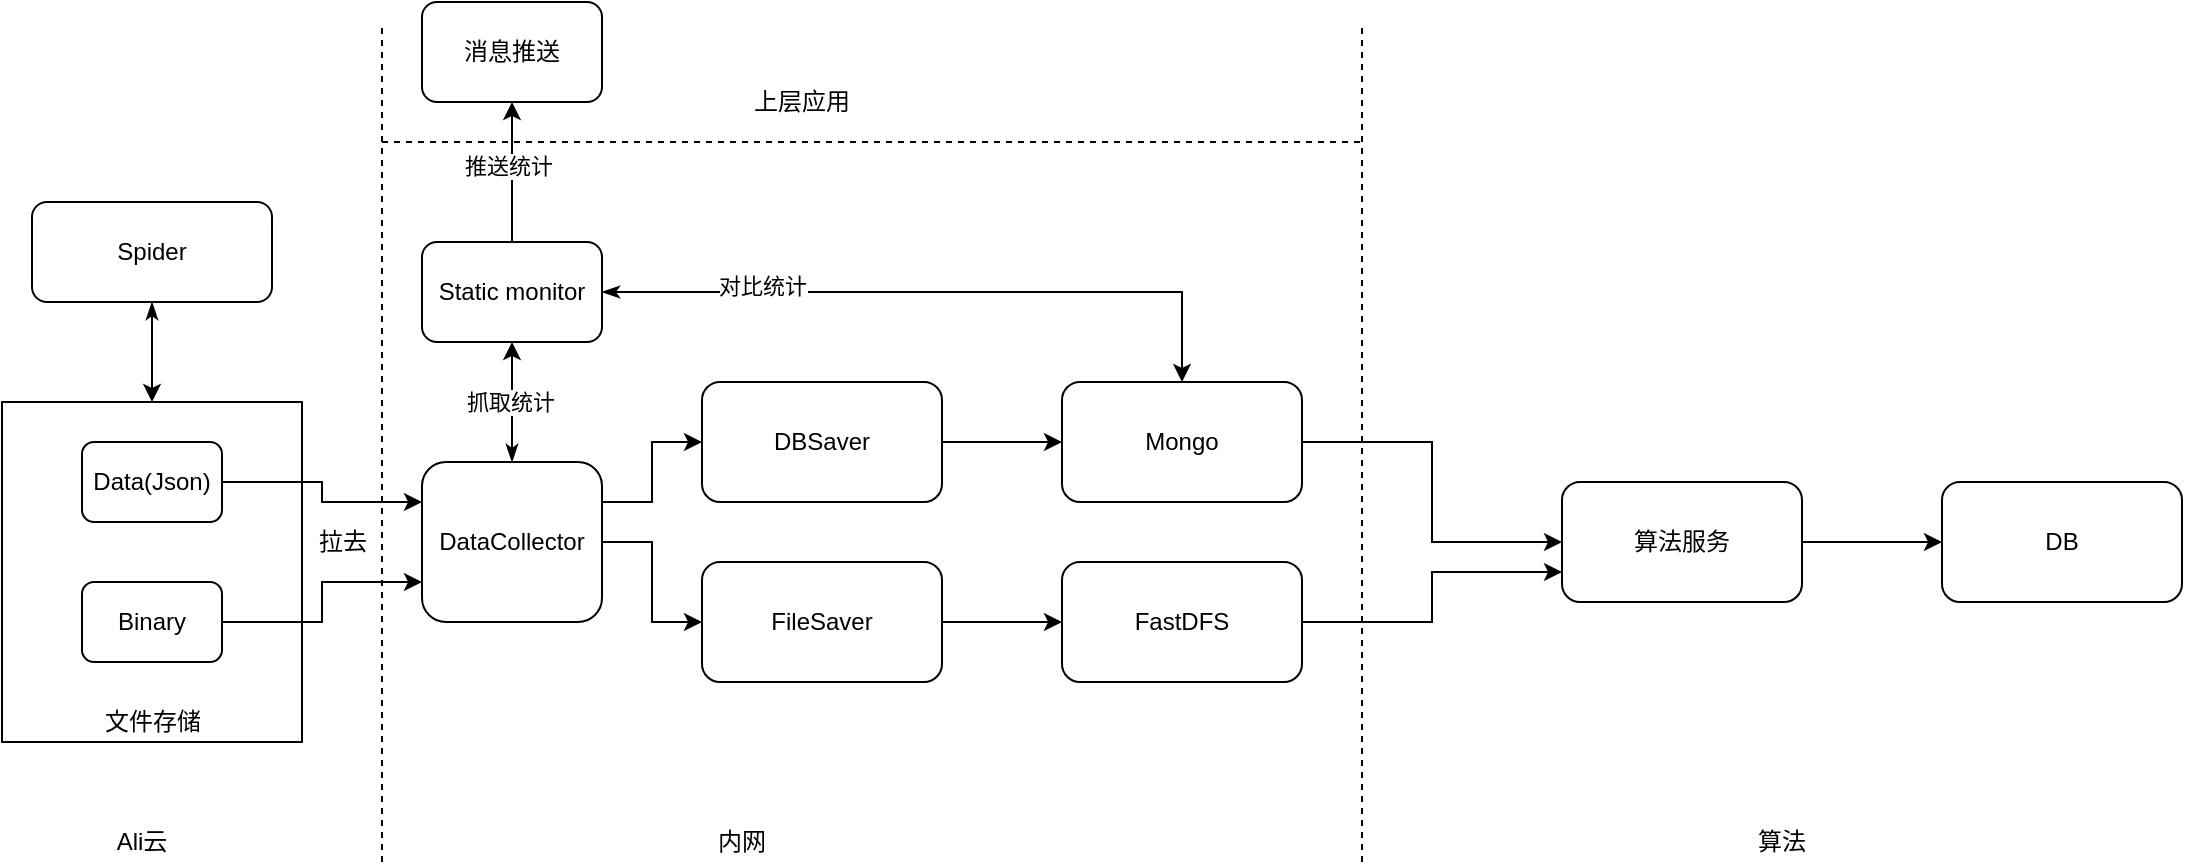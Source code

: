 <mxfile version="13.8.3" type="github">
  <diagram id="T6B0v6q_N8CfARGV7hU6" name="Page-1">
    <mxGraphModel dx="946" dy="591" grid="1" gridSize="10" guides="1" tooltips="1" connect="1" arrows="1" fold="1" page="1" pageScale="1" pageWidth="827" pageHeight="1169" math="0" shadow="0">
      <root>
        <mxCell id="0" />
        <mxCell id="1" parent="0" />
        <mxCell id="63UNmr2-AXSztfUmYCQm-23" value="" style="rounded=0;whiteSpace=wrap;html=1;" parent="1" vertex="1">
          <mxGeometry x="120" y="230" width="150" height="170" as="geometry" />
        </mxCell>
        <mxCell id="63UNmr2-AXSztfUmYCQm-30" style="edgeStyle=orthogonalEdgeStyle;rounded=0;orthogonalLoop=1;jettySize=auto;html=1;entryX=0.5;entryY=0;entryDx=0;entryDy=0;startArrow=classicThin;startFill=1;" parent="1" source="63UNmr2-AXSztfUmYCQm-1" target="63UNmr2-AXSztfUmYCQm-23" edge="1">
          <mxGeometry relative="1" as="geometry" />
        </mxCell>
        <mxCell id="63UNmr2-AXSztfUmYCQm-1" value="Spider" style="rounded=1;whiteSpace=wrap;html=1;" parent="1" vertex="1">
          <mxGeometry x="135" y="130" width="120" height="50" as="geometry" />
        </mxCell>
        <mxCell id="63UNmr2-AXSztfUmYCQm-5" value="" style="endArrow=none;dashed=1;html=1;" parent="1" edge="1">
          <mxGeometry width="50" height="50" relative="1" as="geometry">
            <mxPoint x="310" y="460" as="sourcePoint" />
            <mxPoint x="310" y="40" as="targetPoint" />
          </mxGeometry>
        </mxCell>
        <mxCell id="63UNmr2-AXSztfUmYCQm-20" style="edgeStyle=orthogonalEdgeStyle;rounded=0;orthogonalLoop=1;jettySize=auto;html=1;entryX=0;entryY=0.25;entryDx=0;entryDy=0;" parent="1" source="63UNmr2-AXSztfUmYCQm-7" target="63UNmr2-AXSztfUmYCQm-12" edge="1">
          <mxGeometry relative="1" as="geometry" />
        </mxCell>
        <mxCell id="63UNmr2-AXSztfUmYCQm-7" value="Data(Json)" style="rounded=1;whiteSpace=wrap;html=1;" parent="1" vertex="1">
          <mxGeometry x="160" y="250" width="70" height="40" as="geometry" />
        </mxCell>
        <mxCell id="63UNmr2-AXSztfUmYCQm-19" style="edgeStyle=orthogonalEdgeStyle;rounded=0;orthogonalLoop=1;jettySize=auto;html=1;exitX=1;exitY=0.5;exitDx=0;exitDy=0;entryX=0;entryY=0.75;entryDx=0;entryDy=0;" parent="1" source="63UNmr2-AXSztfUmYCQm-8" target="63UNmr2-AXSztfUmYCQm-12" edge="1">
          <mxGeometry relative="1" as="geometry" />
        </mxCell>
        <mxCell id="63UNmr2-AXSztfUmYCQm-8" value="Binary" style="rounded=1;whiteSpace=wrap;html=1;" parent="1" vertex="1">
          <mxGeometry x="160" y="320" width="70" height="40" as="geometry" />
        </mxCell>
        <mxCell id="63UNmr2-AXSztfUmYCQm-9" value="Ali云" style="text;html=1;strokeColor=none;fillColor=none;align=center;verticalAlign=middle;whiteSpace=wrap;rounded=0;" parent="1" vertex="1">
          <mxGeometry x="170" y="440" width="40" height="20" as="geometry" />
        </mxCell>
        <mxCell id="63UNmr2-AXSztfUmYCQm-10" value="内网" style="text;html=1;strokeColor=none;fillColor=none;align=center;verticalAlign=middle;whiteSpace=wrap;rounded=0;" parent="1" vertex="1">
          <mxGeometry x="470" y="440" width="40" height="20" as="geometry" />
        </mxCell>
        <mxCell id="1orUaz5jT2itH-X84JQk-7" style="edgeStyle=orthogonalEdgeStyle;rounded=0;orthogonalLoop=1;jettySize=auto;html=1;exitX=1;exitY=0.5;exitDx=0;exitDy=0;entryX=0;entryY=0.75;entryDx=0;entryDy=0;" edge="1" parent="1" source="63UNmr2-AXSztfUmYCQm-11" target="1orUaz5jT2itH-X84JQk-3">
          <mxGeometry relative="1" as="geometry" />
        </mxCell>
        <mxCell id="63UNmr2-AXSztfUmYCQm-11" value="FastDFS" style="rounded=1;whiteSpace=wrap;html=1;" parent="1" vertex="1">
          <mxGeometry x="650" y="310" width="120" height="60" as="geometry" />
        </mxCell>
        <mxCell id="63UNmr2-AXSztfUmYCQm-21" style="edgeStyle=orthogonalEdgeStyle;rounded=0;orthogonalLoop=1;jettySize=auto;html=1;exitX=1;exitY=0.25;exitDx=0;exitDy=0;entryX=0;entryY=0.5;entryDx=0;entryDy=0;" parent="1" source="63UNmr2-AXSztfUmYCQm-12" target="63UNmr2-AXSztfUmYCQm-15" edge="1">
          <mxGeometry relative="1" as="geometry" />
        </mxCell>
        <mxCell id="63UNmr2-AXSztfUmYCQm-22" style="edgeStyle=orthogonalEdgeStyle;rounded=0;orthogonalLoop=1;jettySize=auto;html=1;" parent="1" source="63UNmr2-AXSztfUmYCQm-12" target="63UNmr2-AXSztfUmYCQm-16" edge="1">
          <mxGeometry relative="1" as="geometry" />
        </mxCell>
        <mxCell id="63UNmr2-AXSztfUmYCQm-26" style="edgeStyle=orthogonalEdgeStyle;rounded=0;orthogonalLoop=1;jettySize=auto;html=1;exitX=0.5;exitY=0;exitDx=0;exitDy=0;entryX=0.5;entryY=1;entryDx=0;entryDy=0;startArrow=classicThin;startFill=1;" parent="1" source="63UNmr2-AXSztfUmYCQm-12" target="63UNmr2-AXSztfUmYCQm-25" edge="1">
          <mxGeometry relative="1" as="geometry" />
        </mxCell>
        <mxCell id="63UNmr2-AXSztfUmYCQm-31" value="抓取统计" style="edgeLabel;html=1;align=center;verticalAlign=middle;resizable=0;points=[];" parent="63UNmr2-AXSztfUmYCQm-26" vertex="1" connectable="0">
          <mxGeometry y="1" relative="1" as="geometry">
            <mxPoint as="offset" />
          </mxGeometry>
        </mxCell>
        <mxCell id="63UNmr2-AXSztfUmYCQm-12" value="DataCollector" style="rounded=1;whiteSpace=wrap;html=1;" parent="1" vertex="1">
          <mxGeometry x="330" y="260" width="90" height="80" as="geometry" />
        </mxCell>
        <mxCell id="1orUaz5jT2itH-X84JQk-5" style="edgeStyle=orthogonalEdgeStyle;rounded=0;orthogonalLoop=1;jettySize=auto;html=1;exitX=1;exitY=0.5;exitDx=0;exitDy=0;" edge="1" parent="1" source="63UNmr2-AXSztfUmYCQm-13" target="1orUaz5jT2itH-X84JQk-3">
          <mxGeometry relative="1" as="geometry" />
        </mxCell>
        <mxCell id="63UNmr2-AXSztfUmYCQm-13" value="Mongo" style="rounded=1;whiteSpace=wrap;html=1;" parent="1" vertex="1">
          <mxGeometry x="650" y="220" width="120" height="60" as="geometry" />
        </mxCell>
        <mxCell id="63UNmr2-AXSztfUmYCQm-18" style="edgeStyle=orthogonalEdgeStyle;rounded=0;orthogonalLoop=1;jettySize=auto;html=1;exitX=1;exitY=0.5;exitDx=0;exitDy=0;" parent="1" source="63UNmr2-AXSztfUmYCQm-15" target="63UNmr2-AXSztfUmYCQm-13" edge="1">
          <mxGeometry relative="1" as="geometry" />
        </mxCell>
        <mxCell id="63UNmr2-AXSztfUmYCQm-15" value="DBSaver" style="rounded=1;whiteSpace=wrap;html=1;" parent="1" vertex="1">
          <mxGeometry x="470" y="220" width="120" height="60" as="geometry" />
        </mxCell>
        <mxCell id="63UNmr2-AXSztfUmYCQm-17" style="edgeStyle=orthogonalEdgeStyle;rounded=0;orthogonalLoop=1;jettySize=auto;html=1;exitX=1;exitY=0.5;exitDx=0;exitDy=0;entryX=0;entryY=0.5;entryDx=0;entryDy=0;" parent="1" source="63UNmr2-AXSztfUmYCQm-16" target="63UNmr2-AXSztfUmYCQm-11" edge="1">
          <mxGeometry relative="1" as="geometry" />
        </mxCell>
        <mxCell id="63UNmr2-AXSztfUmYCQm-16" value="FileSaver" style="rounded=1;whiteSpace=wrap;html=1;" parent="1" vertex="1">
          <mxGeometry x="470" y="310" width="120" height="60" as="geometry" />
        </mxCell>
        <mxCell id="63UNmr2-AXSztfUmYCQm-24" value="文件存储" style="text;html=1;strokeColor=none;fillColor=none;align=center;verticalAlign=middle;whiteSpace=wrap;rounded=0;" parent="1" vertex="1">
          <mxGeometry x="167.5" y="380" width="55" height="20" as="geometry" />
        </mxCell>
        <mxCell id="63UNmr2-AXSztfUmYCQm-28" style="edgeStyle=orthogonalEdgeStyle;rounded=0;orthogonalLoop=1;jettySize=auto;html=1;exitX=1;exitY=0.5;exitDx=0;exitDy=0;startArrow=classicThin;startFill=1;" parent="1" source="63UNmr2-AXSztfUmYCQm-25" target="63UNmr2-AXSztfUmYCQm-13" edge="1">
          <mxGeometry relative="1" as="geometry" />
        </mxCell>
        <mxCell id="63UNmr2-AXSztfUmYCQm-29" value="对比统计" style="edgeLabel;html=1;align=center;verticalAlign=middle;resizable=0;points=[];" parent="63UNmr2-AXSztfUmYCQm-28" vertex="1" connectable="0">
          <mxGeometry x="-0.522" y="3" relative="1" as="geometry">
            <mxPoint as="offset" />
          </mxGeometry>
        </mxCell>
        <mxCell id="63UNmr2-AXSztfUmYCQm-34" style="edgeStyle=orthogonalEdgeStyle;rounded=0;orthogonalLoop=1;jettySize=auto;html=1;exitX=0.5;exitY=0;exitDx=0;exitDy=0;startArrow=none;startFill=0;" parent="1" source="63UNmr2-AXSztfUmYCQm-25" target="63UNmr2-AXSztfUmYCQm-32" edge="1">
          <mxGeometry relative="1" as="geometry" />
        </mxCell>
        <mxCell id="63UNmr2-AXSztfUmYCQm-35" value="推送统计" style="edgeLabel;html=1;align=center;verticalAlign=middle;resizable=0;points=[];" parent="63UNmr2-AXSztfUmYCQm-34" vertex="1" connectable="0">
          <mxGeometry x="0.086" y="2" relative="1" as="geometry">
            <mxPoint as="offset" />
          </mxGeometry>
        </mxCell>
        <mxCell id="63UNmr2-AXSztfUmYCQm-25" value="Static monitor" style="rounded=1;whiteSpace=wrap;html=1;" parent="1" vertex="1">
          <mxGeometry x="330" y="150" width="90" height="50" as="geometry" />
        </mxCell>
        <mxCell id="63UNmr2-AXSztfUmYCQm-32" value="消息推送" style="rounded=1;whiteSpace=wrap;html=1;" parent="1" vertex="1">
          <mxGeometry x="330" y="30" width="90" height="50" as="geometry" />
        </mxCell>
        <mxCell id="63UNmr2-AXSztfUmYCQm-33" value="" style="endArrow=none;dashed=1;html=1;" parent="1" edge="1">
          <mxGeometry width="50" height="50" relative="1" as="geometry">
            <mxPoint x="310" y="100" as="sourcePoint" />
            <mxPoint x="800" y="100" as="targetPoint" />
          </mxGeometry>
        </mxCell>
        <mxCell id="63UNmr2-AXSztfUmYCQm-36" value="上层应用" style="text;html=1;strokeColor=none;fillColor=none;align=center;verticalAlign=middle;whiteSpace=wrap;rounded=0;" parent="1" vertex="1">
          <mxGeometry x="470" y="70" width="100" height="20" as="geometry" />
        </mxCell>
        <mxCell id="63UNmr2-AXSztfUmYCQm-37" value="拉去" style="text;html=1;align=center;verticalAlign=middle;resizable=0;points=[];autosize=1;" parent="1" vertex="1">
          <mxGeometry x="270" y="290" width="40" height="20" as="geometry" />
        </mxCell>
        <mxCell id="1orUaz5jT2itH-X84JQk-1" value="" style="endArrow=none;dashed=1;html=1;" edge="1" parent="1">
          <mxGeometry width="50" height="50" relative="1" as="geometry">
            <mxPoint x="800" y="460" as="sourcePoint" />
            <mxPoint x="800" y="40" as="targetPoint" />
          </mxGeometry>
        </mxCell>
        <mxCell id="1orUaz5jT2itH-X84JQk-8" style="edgeStyle=orthogonalEdgeStyle;rounded=0;orthogonalLoop=1;jettySize=auto;html=1;exitX=1;exitY=0.5;exitDx=0;exitDy=0;" edge="1" parent="1" source="1orUaz5jT2itH-X84JQk-3" target="1orUaz5jT2itH-X84JQk-9">
          <mxGeometry relative="1" as="geometry">
            <mxPoint x="1090" y="300" as="targetPoint" />
          </mxGeometry>
        </mxCell>
        <mxCell id="1orUaz5jT2itH-X84JQk-3" value="算法服务" style="rounded=1;whiteSpace=wrap;html=1;" vertex="1" parent="1">
          <mxGeometry x="900" y="270" width="120" height="60" as="geometry" />
        </mxCell>
        <mxCell id="1orUaz5jT2itH-X84JQk-4" value="算法" style="text;html=1;strokeColor=none;fillColor=none;align=center;verticalAlign=middle;whiteSpace=wrap;rounded=0;" vertex="1" parent="1">
          <mxGeometry x="990" y="440" width="40" height="20" as="geometry" />
        </mxCell>
        <mxCell id="1orUaz5jT2itH-X84JQk-9" value="DB" style="rounded=1;whiteSpace=wrap;html=1;" vertex="1" parent="1">
          <mxGeometry x="1090" y="270" width="120" height="60" as="geometry" />
        </mxCell>
      </root>
    </mxGraphModel>
  </diagram>
</mxfile>
